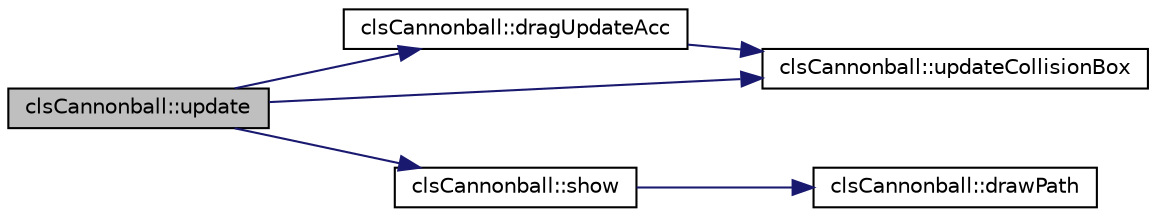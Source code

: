digraph "clsCannonball::update"
{
  edge [fontname="Helvetica",fontsize="10",labelfontname="Helvetica",labelfontsize="10"];
  node [fontname="Helvetica",fontsize="10",shape=record];
  rankdir="LR";
  Node42 [label="clsCannonball::update",height=0.2,width=0.4,color="black", fillcolor="grey75", style="filled", fontcolor="black"];
  Node42 -> Node43 [color="midnightblue",fontsize="10",style="solid",fontname="Helvetica"];
  Node43 [label="clsCannonball::dragUpdateAcc",height=0.2,width=0.4,color="black", fillcolor="white", style="filled",URL="$d0/d89/a00071.html#a978ecc3cca8e464d47aa70a99462eb32"];
  Node43 -> Node44 [color="midnightblue",fontsize="10",style="solid",fontname="Helvetica"];
  Node44 [label="clsCannonball::updateCollisionBox",height=0.2,width=0.4,color="black", fillcolor="white", style="filled",URL="$d0/d89/a00071.html#a13827ef8ae4cad53d364c088477c73e3"];
  Node42 -> Node44 [color="midnightblue",fontsize="10",style="solid",fontname="Helvetica"];
  Node42 -> Node45 [color="midnightblue",fontsize="10",style="solid",fontname="Helvetica"];
  Node45 [label="clsCannonball::show",height=0.2,width=0.4,color="black", fillcolor="white", style="filled",URL="$d0/d89/a00071.html#ac9d52cf203ddef6eecf45a948d683598"];
  Node45 -> Node46 [color="midnightblue",fontsize="10",style="solid",fontname="Helvetica"];
  Node46 [label="clsCannonball::drawPath",height=0.2,width=0.4,color="black", fillcolor="white", style="filled",URL="$d0/d89/a00071.html#a3a449f44937a993753cda55824243d30"];
}
